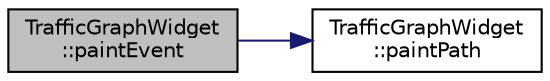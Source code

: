 digraph "TrafficGraphWidget::paintEvent"
{
  edge [fontname="Helvetica",fontsize="10",labelfontname="Helvetica",labelfontsize="10"];
  node [fontname="Helvetica",fontsize="10",shape=record];
  rankdir="LR";
  Node16 [label="TrafficGraphWidget\l::paintEvent",height=0.2,width=0.4,color="black", fillcolor="grey75", style="filled", fontcolor="black"];
  Node16 -> Node17 [color="midnightblue",fontsize="10",style="solid",fontname="Helvetica"];
  Node17 [label="TrafficGraphWidget\l::paintPath",height=0.2,width=0.4,color="black", fillcolor="white", style="filled",URL="$d3/dc6/class_traffic_graph_widget.html#ac313eab0e25294dabf6fd68a7c7624ea"];
}
